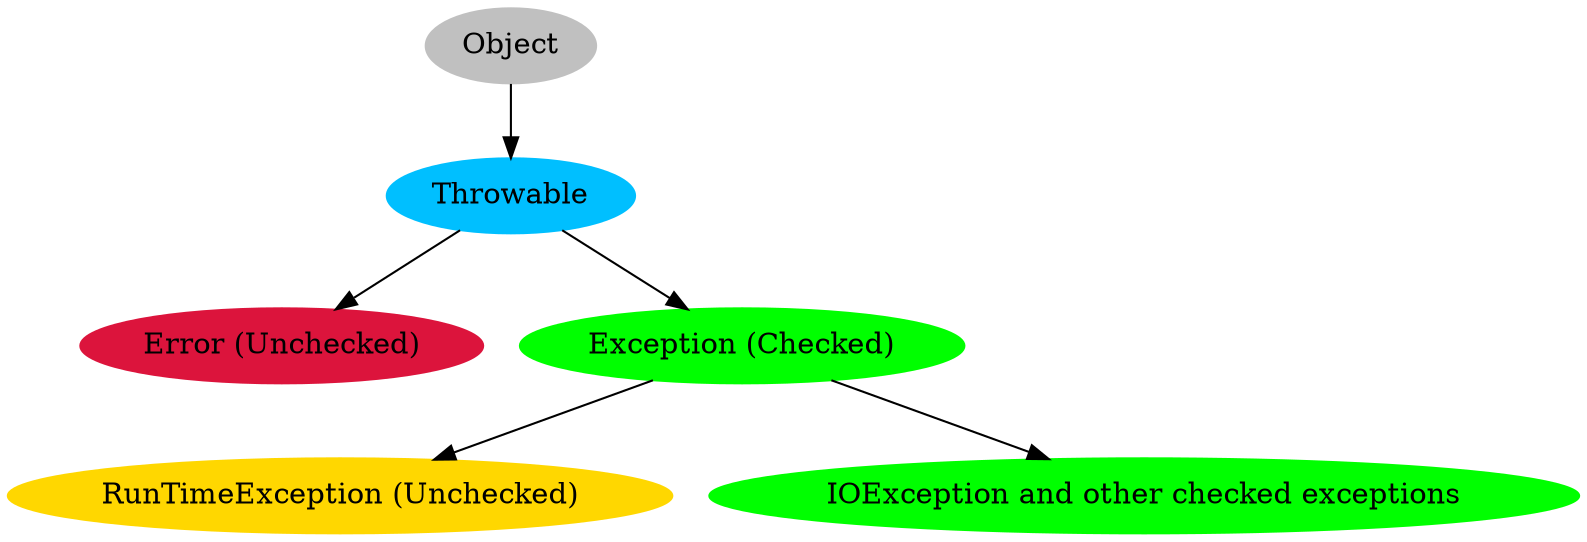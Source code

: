 digraph G {
    Object -> Throwable;
    Throwable -> "Error (Unchecked)";
    Throwable -> "Exception (Checked)";
    "Exception (Checked)" -> "RunTimeException (Unchecked)";
    "Exception (Checked)" -> "IOException and other checked exceptions";
    Object [style = filled,color = grey];
    Throwable [style = filled,color = deepskyblue];
    "Error (Unchecked)" [style = filled,color = crimson];
    "Exception (Checked)" [style = filled,color = green];
    "IOException and other checked exceptions" [style = filled,color = green];
    "RunTimeException (Unchecked)" [style = filled,color = gold];

}